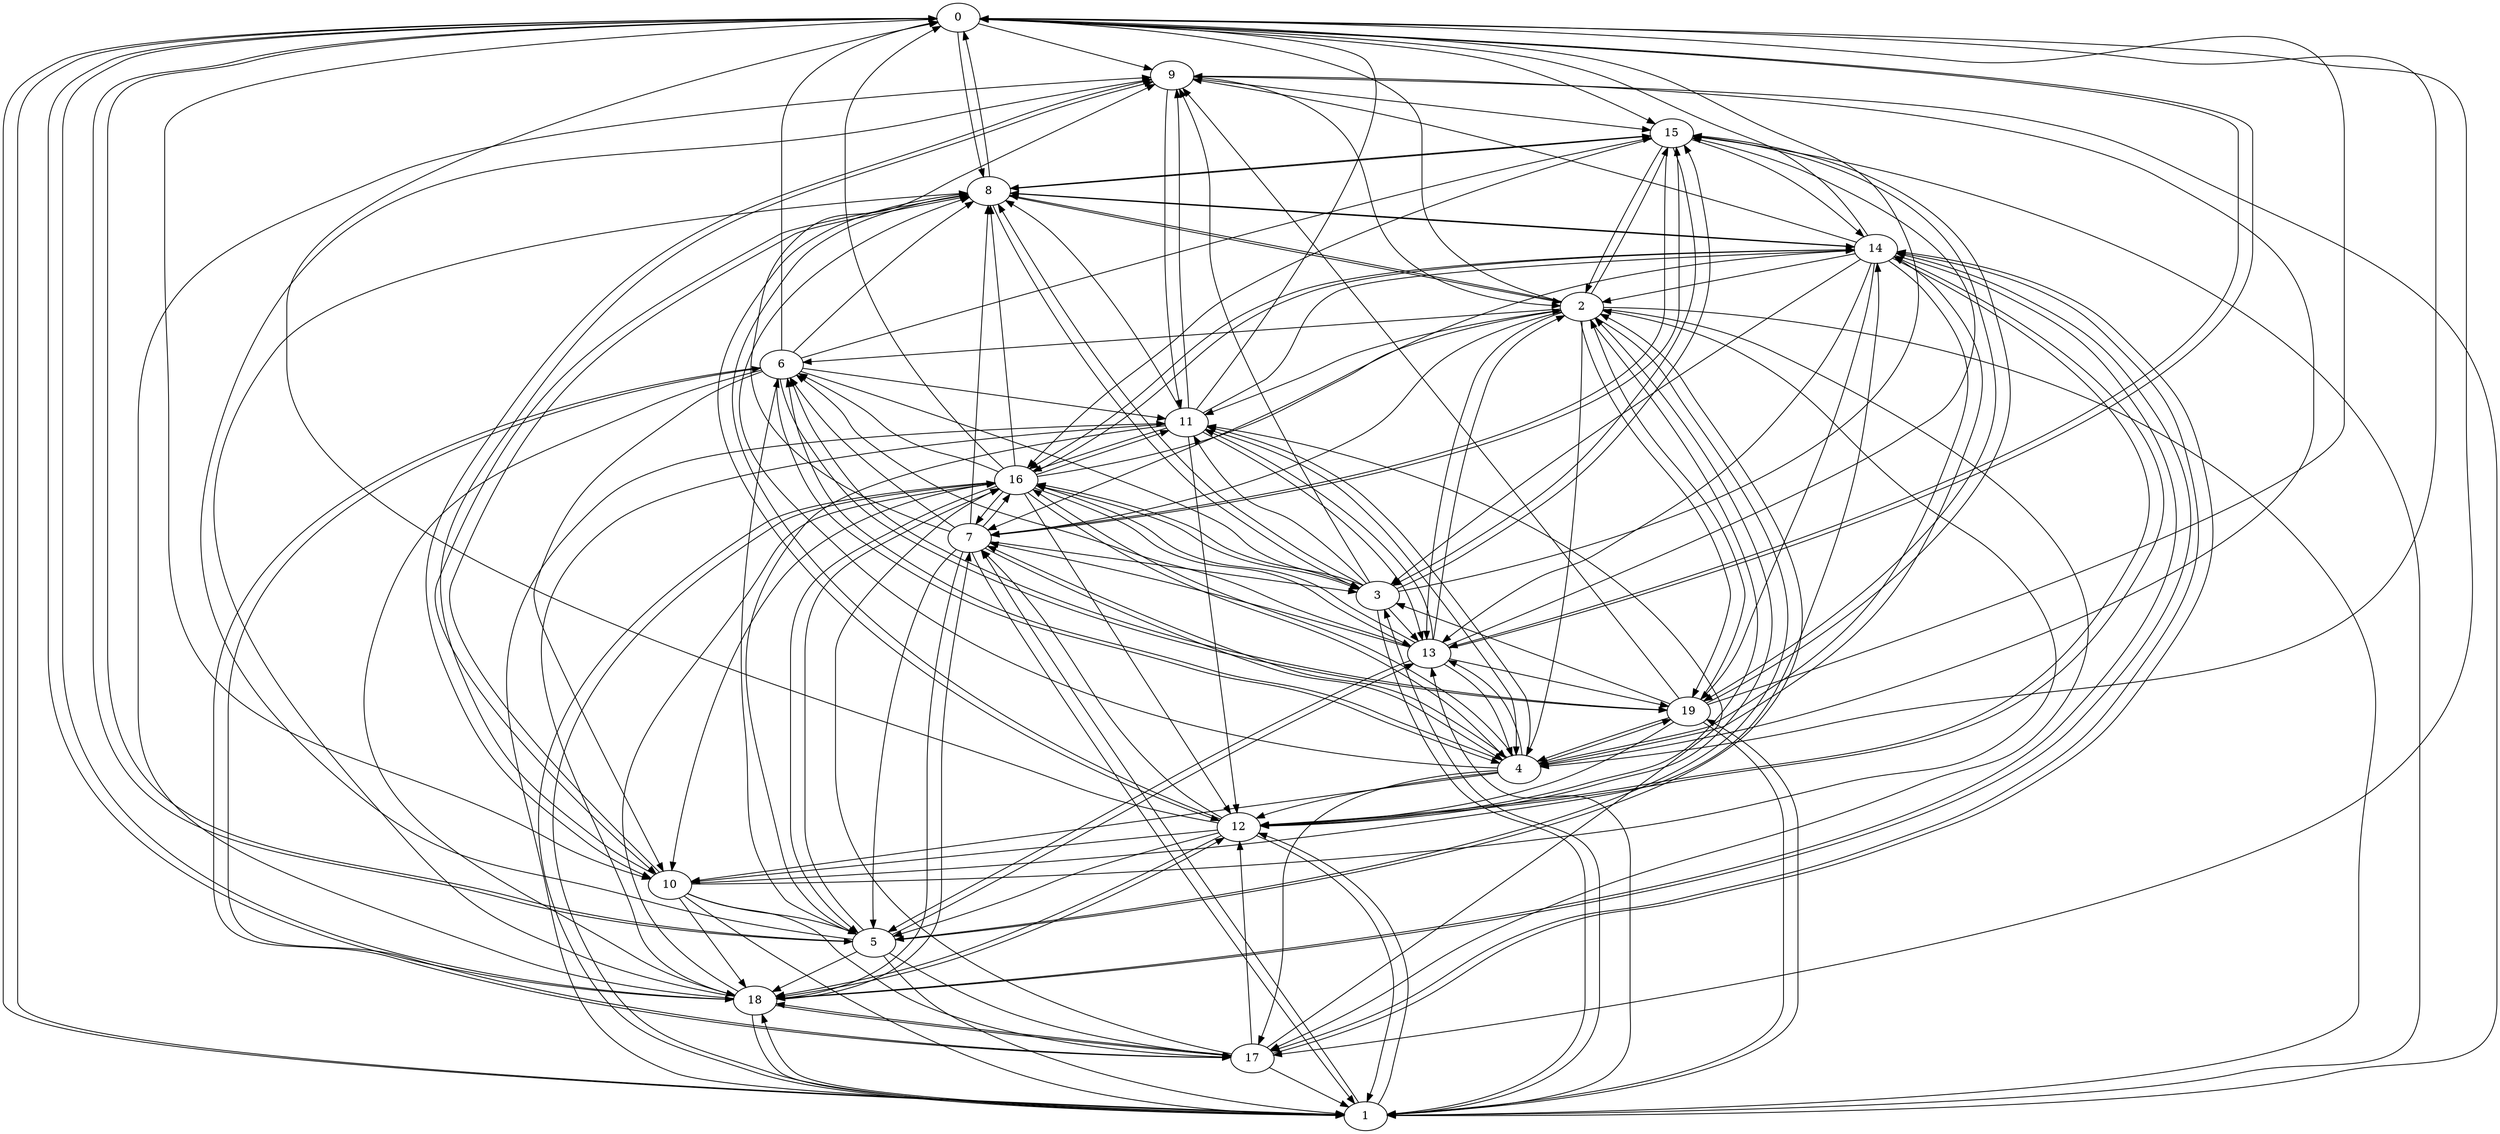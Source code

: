 digraph G {
0 -> 9;
0 -> 5;
0 -> 15;
0 -> 4;
0 -> 10;
0 -> 1;
0 -> 13;
0 -> 18;
0 -> 8;
0 -> 17;
1 -> 19;
1 -> 12;
1 -> 18;
1 -> 3;
1 -> 16;
1 -> 13;
1 -> 7;
1 -> 0;
1 -> 15;
1 -> 11;
2 -> 6;
2 -> 1;
2 -> 17;
2 -> 7;
2 -> 11;
2 -> 0;
2 -> 12;
2 -> 13;
2 -> 4;
2 -> 19;
2 -> 15;
2 -> 8;
2 -> 5;
3 -> 9;
3 -> 11;
3 -> 16;
3 -> 1;
3 -> 13;
3 -> 15;
3 -> 0;
3 -> 8;
4 -> 16;
4 -> 14;
4 -> 17;
4 -> 11;
4 -> 9;
4 -> 6;
4 -> 7;
4 -> 19;
4 -> 12;
4 -> 10;
4 -> 8;
4 -> 13;
5 -> 13;
5 -> 1;
5 -> 2;
5 -> 9;
5 -> 17;
5 -> 18;
5 -> 16;
5 -> 6;
5 -> 0;
6 -> 3;
6 -> 19;
6 -> 11;
6 -> 15;
6 -> 4;
6 -> 0;
6 -> 17;
6 -> 10;
6 -> 18;
6 -> 8;
7 -> 3;
7 -> 18;
7 -> 9;
7 -> 5;
7 -> 15;
7 -> 6;
7 -> 16;
7 -> 8;
7 -> 1;
7 -> 4;
8 -> 10;
8 -> 15;
8 -> 12;
8 -> 0;
8 -> 3;
8 -> 14;
8 -> 2;
9 -> 1;
9 -> 10;
9 -> 15;
9 -> 11;
9 -> 2;
10 -> 14;
10 -> 2;
10 -> 17;
10 -> 9;
10 -> 1;
10 -> 8;
10 -> 18;
10 -> 5;
11 -> 9;
11 -> 12;
11 -> 18;
11 -> 0;
11 -> 4;
11 -> 5;
11 -> 14;
11 -> 8;
11 -> 16;
11 -> 13;
12 -> 18;
12 -> 1;
12 -> 14;
12 -> 10;
12 -> 5;
12 -> 7;
12 -> 2;
12 -> 8;
12 -> 0;
13 -> 16;
13 -> 15;
13 -> 11;
13 -> 4;
13 -> 19;
13 -> 0;
13 -> 5;
13 -> 6;
13 -> 7;
13 -> 2;
14 -> 8;
14 -> 4;
14 -> 9;
14 -> 18;
14 -> 17;
14 -> 0;
14 -> 16;
14 -> 13;
14 -> 3;
14 -> 19;
14 -> 2;
14 -> 7;
14 -> 12;
15 -> 8;
15 -> 19;
15 -> 16;
15 -> 2;
15 -> 7;
15 -> 14;
15 -> 3;
16 -> 6;
16 -> 5;
16 -> 12;
16 -> 10;
16 -> 13;
16 -> 8;
16 -> 4;
16 -> 7;
16 -> 11;
16 -> 2;
16 -> 0;
16 -> 14;
16 -> 3;
16 -> 1;
17 -> 11;
17 -> 6;
17 -> 18;
17 -> 16;
17 -> 1;
17 -> 14;
17 -> 12;
18 -> 16;
18 -> 17;
18 -> 7;
18 -> 1;
18 -> 14;
18 -> 12;
18 -> 0;
18 -> 8;
18 -> 9;
19 -> 4;
19 -> 6;
19 -> 0;
19 -> 3;
19 -> 9;
19 -> 12;
19 -> 15;
19 -> 1;
19 -> 2;
}
